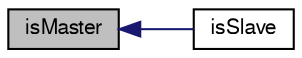 digraph "isMaster"
{
  bgcolor="transparent";
  edge [fontname="FreeSans",fontsize="10",labelfontname="FreeSans",labelfontsize="10"];
  node [fontname="FreeSans",fontsize="10",shape=record];
  rankdir="LR";
  Node213 [label="isMaster",height=0.2,width=0.4,color="black", fillcolor="grey75", style="filled", fontcolor="black"];
  Node213 -> Node214 [dir="back",color="midnightblue",fontsize="10",style="solid",fontname="FreeSans"];
  Node214 [label="isSlave",height=0.2,width=0.4,color="black",URL="$a27294.html#aa0777de74e5dba2c212928877220113c",tooltip="Is this a slave patch. "];
}
